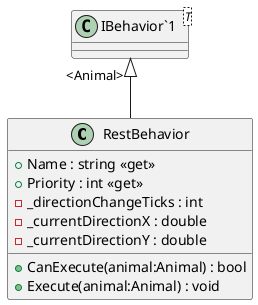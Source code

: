 @startuml
class RestBehavior {
    + Name : string <<get>>
    + Priority : int <<get>>
    - _directionChangeTicks : int
    - _currentDirectionX : double
    - _currentDirectionY : double
    + CanExecute(animal:Animal) : bool
    + Execute(animal:Animal) : void
}
class "IBehavior`1"<T> {
}
"IBehavior`1" "<Animal>" <|-- RestBehavior
@enduml
